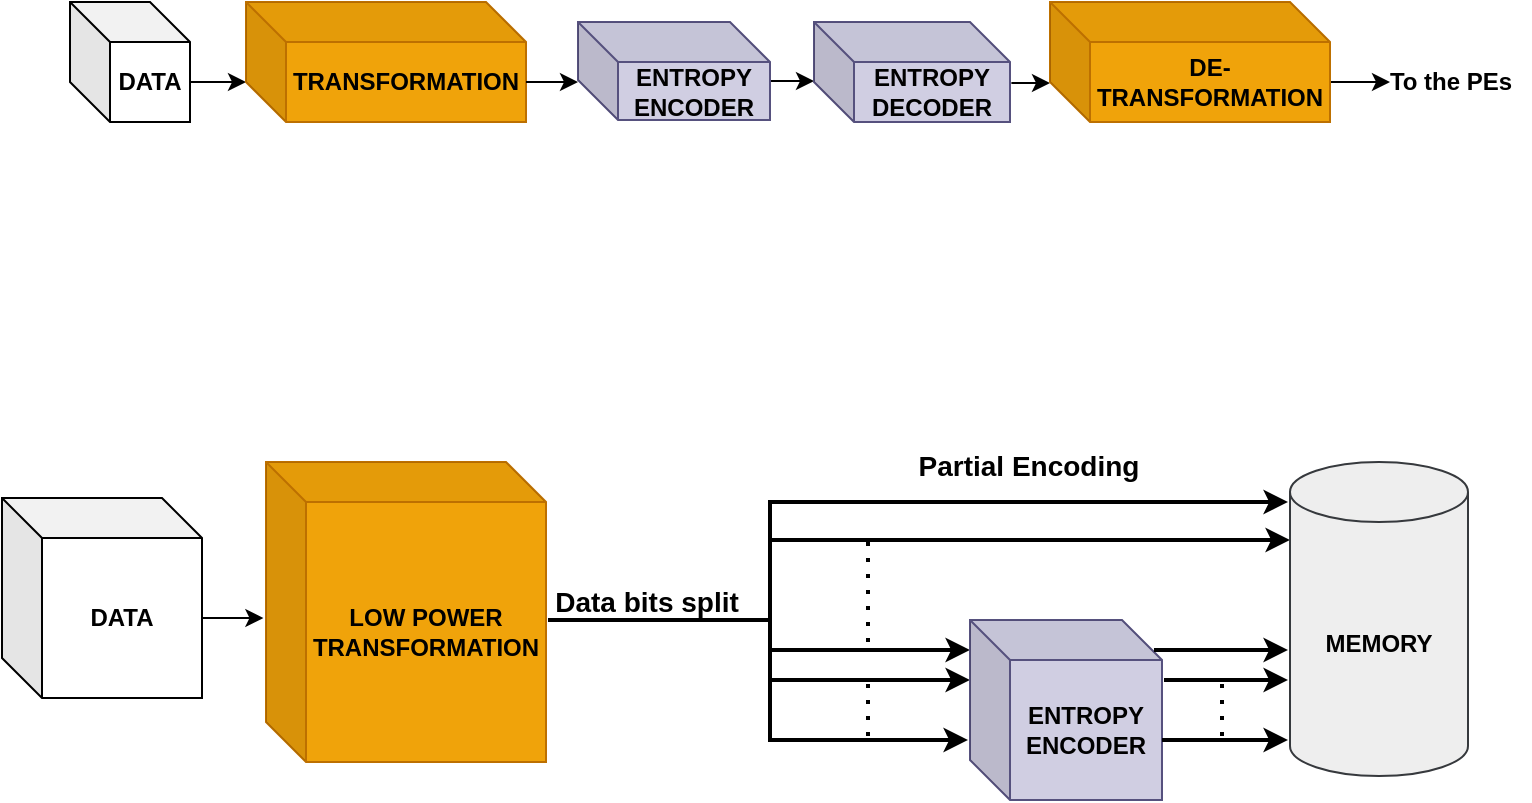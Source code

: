 <mxfile version="28.2.3">
  <diagram name="Page-1" id="LP1gXYHPUsQjDHA4PLlW">
    <mxGraphModel dx="873" dy="501" grid="1" gridSize="10" guides="1" tooltips="1" connect="1" arrows="1" fold="1" page="1" pageScale="1" pageWidth="850" pageHeight="1100" math="0" shadow="0">
      <root>
        <mxCell id="0" />
        <mxCell id="1" parent="0" />
        <mxCell id="IX06JGgft1yPhYiZ-xpy-1" style="edgeStyle=orthogonalEdgeStyle;rounded=0;orthogonalLoop=1;jettySize=auto;html=1;entryX=0;entryY=0;entryDx=0;entryDy=40;entryPerimeter=0;" parent="1" edge="1">
          <mxGeometry relative="1" as="geometry">
            <mxPoint x="159" y="350" as="targetPoint" />
            <mxPoint x="131" y="350" as="sourcePoint" />
            <Array as="points">
              <mxPoint x="158" y="350" />
            </Array>
          </mxGeometry>
        </mxCell>
        <mxCell id="IX06JGgft1yPhYiZ-xpy-2" value="&lt;b&gt;&lt;font&gt;DATA&lt;/font&gt;&lt;/b&gt;" style="shape=cube;whiteSpace=wrap;html=1;boundedLbl=1;backgroundOutline=1;darkOpacity=0.05;darkOpacity2=0.1;" parent="1" vertex="1">
          <mxGeometry x="71" y="310" width="60" height="60" as="geometry" />
        </mxCell>
        <mxCell id="IX06JGgft1yPhYiZ-xpy-3" style="edgeStyle=orthogonalEdgeStyle;rounded=0;orthogonalLoop=1;jettySize=auto;html=1;exitX=0;exitY=0;exitDx=140;exitDy=50;exitPerimeter=0;entryX=0;entryY=0;entryDx=140;entryDy=50;entryPerimeter=0;" parent="1" source="IX06JGgft1yPhYiZ-xpy-4" target="IX06JGgft1yPhYiZ-xpy-4" edge="1">
          <mxGeometry relative="1" as="geometry">
            <mxPoint x="364" y="348" as="targetPoint" />
          </mxGeometry>
        </mxCell>
        <mxCell id="IX06JGgft1yPhYiZ-xpy-4" value="&lt;b&gt;&lt;font&gt;TRANSFORMATION&lt;/font&gt;&lt;/b&gt;" style="shape=cube;whiteSpace=wrap;html=1;boundedLbl=1;backgroundOutline=1;darkOpacity=0.05;darkOpacity2=0.1;fillColor=#f0a30a;strokeColor=#BD7000;fontColor=#000000;" parent="1" vertex="1">
          <mxGeometry x="159" y="310" width="140" height="60" as="geometry" />
        </mxCell>
        <mxCell id="IX06JGgft1yPhYiZ-xpy-5" style="edgeStyle=orthogonalEdgeStyle;rounded=0;orthogonalLoop=1;jettySize=auto;html=1;exitX=0;exitY=0;exitDx=104;exitDy=34.5;exitPerimeter=0;entryX=0;entryY=0.66;entryDx=0;entryDy=0;entryPerimeter=0;" parent="1" edge="1">
          <mxGeometry relative="1" as="geometry">
            <mxPoint x="443" y="350" as="targetPoint" />
            <mxPoint x="411" y="349.5" as="sourcePoint" />
          </mxGeometry>
        </mxCell>
        <mxCell id="IX06JGgft1yPhYiZ-xpy-6" value="&lt;b&gt;&lt;font&gt;ENTROPY ENCODER&lt;/font&gt;&lt;/b&gt;" style="shape=cube;whiteSpace=wrap;html=1;boundedLbl=1;backgroundOutline=1;darkOpacity=0.05;darkOpacity2=0.1;fillColor=#d0cee2;strokeColor=#56517e;" parent="1" vertex="1">
          <mxGeometry x="325" y="320" width="96" height="49" as="geometry" />
        </mxCell>
        <mxCell id="IX06JGgft1yPhYiZ-xpy-7" style="edgeStyle=orthogonalEdgeStyle;rounded=0;orthogonalLoop=1;jettySize=auto;html=1;exitX=1.007;exitY=0.61;exitDx=0;exitDy=0;exitPerimeter=0;" parent="1" source="IX06JGgft1yPhYiZ-xpy-8" edge="1">
          <mxGeometry relative="1" as="geometry">
            <mxPoint x="561" y="350" as="targetPoint" />
            <mxPoint x="533" y="350" as="sourcePoint" />
          </mxGeometry>
        </mxCell>
        <mxCell id="IX06JGgft1yPhYiZ-xpy-8" value="&lt;b&gt;&lt;font&gt;ENTROPY DECODER&lt;/font&gt;&lt;/b&gt;" style="shape=cube;whiteSpace=wrap;html=1;boundedLbl=1;backgroundOutline=1;darkOpacity=0.05;darkOpacity2=0.1;fillColor=#d0cee2;strokeColor=#56517e;" parent="1" vertex="1">
          <mxGeometry x="443" y="320" width="98" height="50" as="geometry" />
        </mxCell>
        <mxCell id="IX06JGgft1yPhYiZ-xpy-9" style="edgeStyle=orthogonalEdgeStyle;rounded=0;orthogonalLoop=1;jettySize=auto;html=1;exitX=0;exitY=0;exitDx=140;exitDy=40;exitPerimeter=0;entryX=0;entryY=0;entryDx=0;entryDy=29;entryPerimeter=0;" parent="1" edge="1">
          <mxGeometry relative="1" as="geometry">
            <mxPoint x="299" y="350" as="sourcePoint" />
            <mxPoint x="325" y="350" as="targetPoint" />
          </mxGeometry>
        </mxCell>
        <mxCell id="IX06JGgft1yPhYiZ-xpy-10" style="edgeStyle=orthogonalEdgeStyle;rounded=0;orthogonalLoop=1;jettySize=auto;html=1;exitX=0;exitY=0;exitDx=140;exitDy=40;exitPerimeter=0;" parent="1" source="IX06JGgft1yPhYiZ-xpy-11" edge="1">
          <mxGeometry relative="1" as="geometry">
            <mxPoint x="731" y="350" as="targetPoint" />
          </mxGeometry>
        </mxCell>
        <mxCell id="IX06JGgft1yPhYiZ-xpy-11" value="&lt;b&gt;&lt;font&gt;DE-TRANSFORMATION&lt;/font&gt;&lt;/b&gt;" style="shape=cube;whiteSpace=wrap;html=1;boundedLbl=1;backgroundOutline=1;darkOpacity=0.05;darkOpacity2=0.1;fillColor=#f0a30a;strokeColor=#BD7000;fontColor=#000000;" parent="1" vertex="1">
          <mxGeometry x="561" y="310" width="140" height="60" as="geometry" />
        </mxCell>
        <mxCell id="IX06JGgft1yPhYiZ-xpy-12" value="&lt;b&gt;To the PEs&lt;/b&gt;" style="text;html=1;align=center;verticalAlign=middle;resizable=0;points=[];autosize=1;strokeColor=none;fillColor=none;" parent="1" vertex="1">
          <mxGeometry x="721" y="335" width="80" height="30" as="geometry" />
        </mxCell>
        <mxCell id="jKtk_MFLA1CKvHIvnrR1-2" value="&lt;b&gt;&lt;font&gt;DATA&lt;/font&gt;&lt;/b&gt;" style="shape=cube;whiteSpace=wrap;html=1;boundedLbl=1;backgroundOutline=1;darkOpacity=0.05;darkOpacity2=0.1;" vertex="1" parent="1">
          <mxGeometry x="37" y="558" width="100" height="100" as="geometry" />
        </mxCell>
        <mxCell id="jKtk_MFLA1CKvHIvnrR1-3" value="&lt;b&gt;&lt;font&gt;LOW POWER TRANSFORMATION&lt;/font&gt;&lt;/b&gt;" style="shape=cube;whiteSpace=wrap;html=1;boundedLbl=1;backgroundOutline=1;darkOpacity=0.05;darkOpacity2=0.1;fillColor=#f0a30a;strokeColor=#BD7000;fontColor=#000000;" vertex="1" parent="1">
          <mxGeometry x="169" y="540" width="140" height="150" as="geometry" />
        </mxCell>
        <mxCell id="jKtk_MFLA1CKvHIvnrR1-4" style="edgeStyle=orthogonalEdgeStyle;rounded=0;orthogonalLoop=1;jettySize=auto;html=1;exitX=0;exitY=0;exitDx=140;exitDy=40;exitPerimeter=0;endArrow=none;endFill=0;strokeWidth=2;" edge="1" parent="1">
          <mxGeometry relative="1" as="geometry">
            <mxPoint x="310" y="619" as="sourcePoint" />
            <mxPoint x="420" y="619" as="targetPoint" />
          </mxGeometry>
        </mxCell>
        <mxCell id="jKtk_MFLA1CKvHIvnrR1-6" value="" style="endArrow=none;html=1;rounded=0;strokeWidth=2;" edge="1" parent="1">
          <mxGeometry width="50" height="50" relative="1" as="geometry">
            <mxPoint x="421" y="680" as="sourcePoint" />
            <mxPoint x="421" y="560" as="targetPoint" />
          </mxGeometry>
        </mxCell>
        <mxCell id="jKtk_MFLA1CKvHIvnrR1-7" value="&lt;b&gt;&lt;font style=&quot;font-size: 14px;&quot;&gt;Data bits split&lt;/font&gt;&lt;/b&gt;" style="text;html=1;align=center;verticalAlign=middle;resizable=0;points=[];autosize=1;strokeColor=none;fillColor=none;" vertex="1" parent="1">
          <mxGeometry x="299" y="595" width="120" height="30" as="geometry" />
        </mxCell>
        <mxCell id="jKtk_MFLA1CKvHIvnrR1-9" style="edgeStyle=orthogonalEdgeStyle;rounded=0;orthogonalLoop=1;jettySize=auto;html=1;exitX=0;exitY=0;exitDx=140;exitDy=40;exitPerimeter=0;strokeWidth=2;" edge="1" parent="1">
          <mxGeometry relative="1" as="geometry">
            <mxPoint x="420" y="560" as="sourcePoint" />
            <mxPoint x="680" y="560" as="targetPoint" />
          </mxGeometry>
        </mxCell>
        <mxCell id="jKtk_MFLA1CKvHIvnrR1-11" style="edgeStyle=orthogonalEdgeStyle;rounded=0;orthogonalLoop=1;jettySize=auto;html=1;exitX=0;exitY=0;exitDx=140;exitDy=40;exitPerimeter=0;strokeWidth=2;" edge="1" parent="1">
          <mxGeometry relative="1" as="geometry">
            <mxPoint x="421" y="634" as="sourcePoint" />
            <mxPoint x="521" y="634" as="targetPoint" />
          </mxGeometry>
        </mxCell>
        <mxCell id="jKtk_MFLA1CKvHIvnrR1-12" style="edgeStyle=orthogonalEdgeStyle;rounded=0;orthogonalLoop=1;jettySize=auto;html=1;exitX=0;exitY=0;exitDx=140;exitDy=40;exitPerimeter=0;strokeWidth=2;" edge="1" parent="1">
          <mxGeometry relative="1" as="geometry">
            <mxPoint x="421" y="649" as="sourcePoint" />
            <mxPoint x="521" y="649" as="targetPoint" />
          </mxGeometry>
        </mxCell>
        <mxCell id="jKtk_MFLA1CKvHIvnrR1-13" style="edgeStyle=orthogonalEdgeStyle;rounded=0;orthogonalLoop=1;jettySize=auto;html=1;exitX=0;exitY=0;exitDx=140;exitDy=40;exitPerimeter=0;strokeWidth=2;" edge="1" parent="1">
          <mxGeometry relative="1" as="geometry">
            <mxPoint x="420" y="679" as="sourcePoint" />
            <mxPoint x="520" y="679" as="targetPoint" />
          </mxGeometry>
        </mxCell>
        <mxCell id="jKtk_MFLA1CKvHIvnrR1-14" value="&lt;b&gt;&lt;font&gt;ENTROPY ENCODER&lt;/font&gt;&lt;/b&gt;" style="shape=cube;whiteSpace=wrap;html=1;boundedLbl=1;backgroundOutline=1;darkOpacity=0.05;darkOpacity2=0.1;fillColor=#d0cee2;strokeColor=#56517e;" vertex="1" parent="1">
          <mxGeometry x="521" y="619" width="96" height="90" as="geometry" />
        </mxCell>
        <mxCell id="jKtk_MFLA1CKvHIvnrR1-15" value="" style="endArrow=none;dashed=1;html=1;dashPattern=1 3;strokeWidth=2;rounded=0;" edge="1" parent="1">
          <mxGeometry width="50" height="50" relative="1" as="geometry">
            <mxPoint x="470" y="630" as="sourcePoint" />
            <mxPoint x="470" y="580" as="targetPoint" />
          </mxGeometry>
        </mxCell>
        <mxCell id="jKtk_MFLA1CKvHIvnrR1-16" value="" style="endArrow=none;dashed=1;html=1;dashPattern=1 3;strokeWidth=2;rounded=0;" edge="1" parent="1">
          <mxGeometry width="50" height="50" relative="1" as="geometry">
            <mxPoint x="470" y="677" as="sourcePoint" />
            <mxPoint x="470" y="650" as="targetPoint" />
          </mxGeometry>
        </mxCell>
        <mxCell id="jKtk_MFLA1CKvHIvnrR1-17" style="edgeStyle=orthogonalEdgeStyle;rounded=0;orthogonalLoop=1;jettySize=auto;html=1;exitX=0;exitY=0;exitDx=140;exitDy=40;exitPerimeter=0;strokeWidth=2;" edge="1" parent="1">
          <mxGeometry relative="1" as="geometry">
            <mxPoint x="421" y="579" as="sourcePoint" />
            <mxPoint x="681" y="579" as="targetPoint" />
          </mxGeometry>
        </mxCell>
        <mxCell id="jKtk_MFLA1CKvHIvnrR1-18" style="edgeStyle=orthogonalEdgeStyle;rounded=0;orthogonalLoop=1;jettySize=auto;html=1;exitX=0.927;exitY=0.167;exitDx=0;exitDy=0;exitPerimeter=0;strokeWidth=2;" edge="1" parent="1">
          <mxGeometry relative="1" as="geometry">
            <mxPoint x="612.992" y="634.03" as="sourcePoint" />
            <mxPoint x="680" y="634" as="targetPoint" />
          </mxGeometry>
        </mxCell>
        <mxCell id="jKtk_MFLA1CKvHIvnrR1-19" style="edgeStyle=orthogonalEdgeStyle;rounded=0;orthogonalLoop=1;jettySize=auto;html=1;exitX=0;exitY=0;exitDx=140;exitDy=40;exitPerimeter=0;strokeWidth=2;" edge="1" parent="1">
          <mxGeometry relative="1" as="geometry">
            <mxPoint x="618" y="649" as="sourcePoint" />
            <mxPoint x="680" y="649" as="targetPoint" />
          </mxGeometry>
        </mxCell>
        <mxCell id="jKtk_MFLA1CKvHIvnrR1-20" style="edgeStyle=orthogonalEdgeStyle;rounded=0;orthogonalLoop=1;jettySize=auto;html=1;exitX=0;exitY=0;exitDx=140;exitDy=40;exitPerimeter=0;strokeWidth=2;" edge="1" parent="1">
          <mxGeometry relative="1" as="geometry">
            <mxPoint x="617" y="679" as="sourcePoint" />
            <mxPoint x="680" y="679" as="targetPoint" />
          </mxGeometry>
        </mxCell>
        <mxCell id="jKtk_MFLA1CKvHIvnrR1-21" value="" style="endArrow=none;dashed=1;html=1;dashPattern=1 3;strokeWidth=2;rounded=0;" edge="1" parent="1">
          <mxGeometry width="50" height="50" relative="1" as="geometry">
            <mxPoint x="647" y="677" as="sourcePoint" />
            <mxPoint x="647" y="650" as="targetPoint" />
          </mxGeometry>
        </mxCell>
        <mxCell id="jKtk_MFLA1CKvHIvnrR1-23" value="&lt;b&gt;&lt;font style=&quot;font-size: 14px;&quot;&gt;Partial Encoding&lt;/font&gt;&lt;/b&gt;" style="text;html=1;align=center;verticalAlign=middle;resizable=0;points=[];autosize=1;strokeColor=none;fillColor=none;" vertex="1" parent="1">
          <mxGeometry x="485" y="527" width="130" height="30" as="geometry" />
        </mxCell>
        <mxCell id="jKtk_MFLA1CKvHIvnrR1-26" value="&lt;b&gt;MEMORY&lt;/b&gt;" style="shape=cylinder3;whiteSpace=wrap;html=1;boundedLbl=1;backgroundOutline=1;size=15;fillColor=#eeeeee;strokeColor=#36393d;" vertex="1" parent="1">
          <mxGeometry x="681" y="540" width="89" height="157" as="geometry" />
        </mxCell>
        <mxCell id="jKtk_MFLA1CKvHIvnrR1-27" style="edgeStyle=orthogonalEdgeStyle;rounded=0;orthogonalLoop=1;jettySize=auto;html=1;exitX=0;exitY=0;exitDx=100;exitDy=60;exitPerimeter=0;entryX=-0.009;entryY=0.521;entryDx=0;entryDy=0;entryPerimeter=0;" edge="1" parent="1" source="jKtk_MFLA1CKvHIvnrR1-2" target="jKtk_MFLA1CKvHIvnrR1-3">
          <mxGeometry relative="1" as="geometry" />
        </mxCell>
      </root>
    </mxGraphModel>
  </diagram>
</mxfile>

